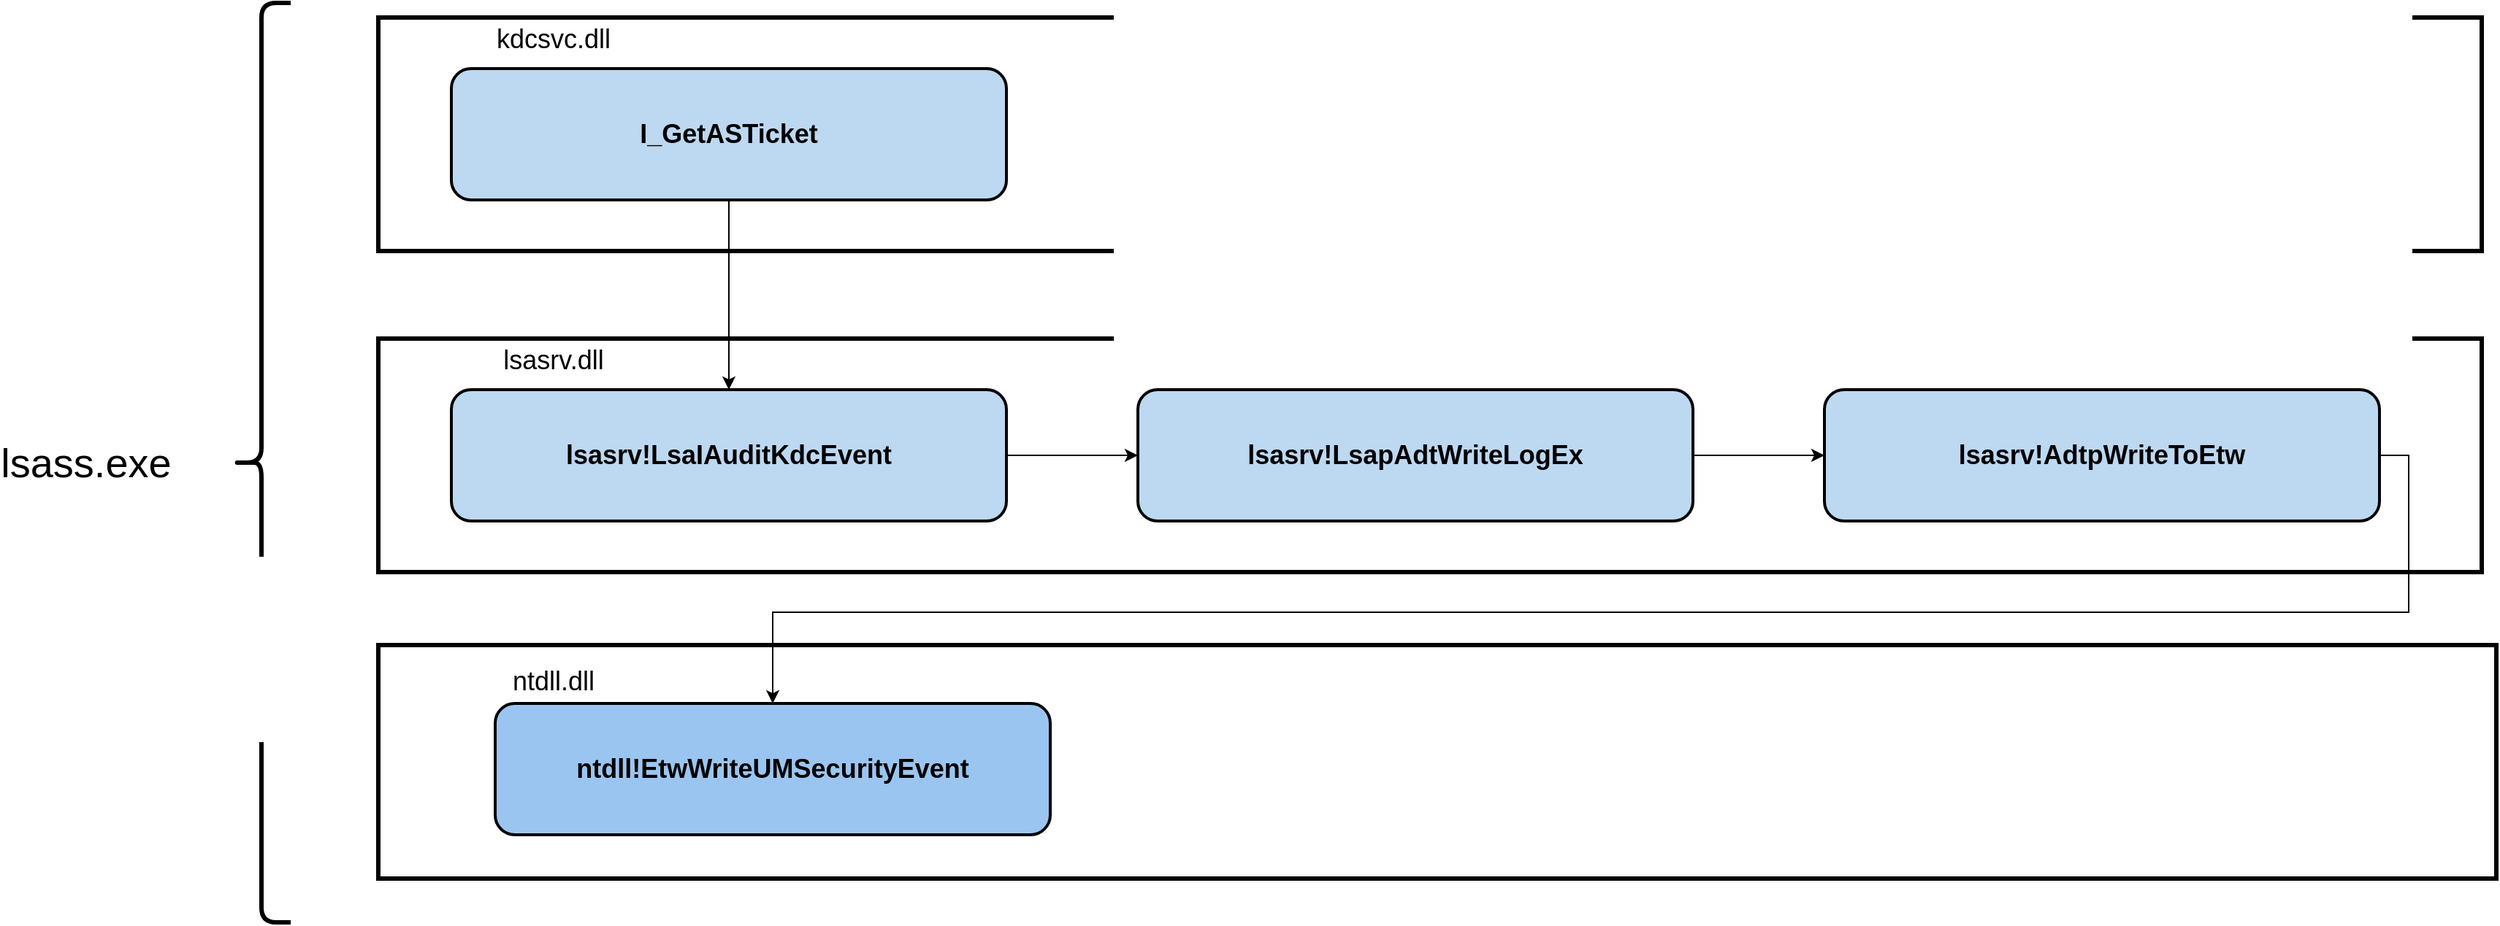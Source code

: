 <mxfile version="20.4.2" type="google"><diagram id="XrTznL6IfkphnUZHQlsX" name="Page-1"><mxGraphModel grid="1" page="1" gridSize="10" guides="1" tooltips="1" connect="1" arrows="1" fold="1" pageScale="1" pageWidth="850" pageHeight="1100" math="0" shadow="0"><root><mxCell id="0"/><mxCell id="1" parent="0"/><mxCell id="h5ppz0Rx0G5cD0LQZgPu-1" value="" style="rounded=0;whiteSpace=wrap;html=1;fontSize=20;strokeWidth=3;" vertex="1" parent="1"><mxGeometry x="790" y="1770" width="1450" height="160" as="geometry"/></mxCell><mxCell id="h5ppz0Rx0G5cD0LQZgPu-2" value="" style="rounded=0;whiteSpace=wrap;html=1;fontSize=20;strokeWidth=3;" vertex="1" parent="1"><mxGeometry x="790" y="1560" width="1440" height="160" as="geometry"/></mxCell><mxCell id="h5ppz0Rx0G5cD0LQZgPu-3" value="&lt;span style=&quot;font-size: 28px;&quot;&gt;lsass.exe&lt;/span&gt;" style="text;html=1;strokeColor=none;fillColor=none;align=center;verticalAlign=middle;whiteSpace=wrap;rounded=0;" vertex="1" parent="1"><mxGeometry x="560" y="1630" width="60" height="30" as="geometry"/></mxCell><mxCell id="h5ppz0Rx0G5cD0LQZgPu-4" value="" style="shape=curlyBracket;whiteSpace=wrap;html=1;rounded=1;fontSize=20;strokeWidth=3;" vertex="1" parent="1"><mxGeometry x="690" y="1330" width="40" height="630" as="geometry"/></mxCell><mxCell id="h5ppz0Rx0G5cD0LQZgPu-5" value="&lt;font style=&quot;font-size: 18px;&quot;&gt;lsasrv.dll&lt;/font&gt;" style="text;html=1;strokeColor=none;fillColor=none;align=center;verticalAlign=middle;whiteSpace=wrap;rounded=0;" vertex="1" parent="1"><mxGeometry x="880" y="1560" width="60" height="30" as="geometry"/></mxCell><mxCell id="h5ppz0Rx0G5cD0LQZgPu-6" style="edgeStyle=orthogonalEdgeStyle;rounded=0;orthogonalLoop=1;jettySize=auto;html=1;exitX=1;exitY=0.5;exitDx=0;exitDy=0;entryX=0.5;entryY=0;entryDx=0;entryDy=0;" edge="1" parent="1" source="h5ppz0Rx0G5cD0LQZgPu-7" target="h5ppz0Rx0G5cD0LQZgPu-13"><mxGeometry relative="1" as="geometry"/></mxCell><mxCell id="h5ppz0Rx0G5cD0LQZgPu-7" value="&lt;b&gt;lsasrv!AdtpWriteToEtw&lt;/b&gt;" style="rounded=1;whiteSpace=wrap;html=1;fontSize=18;strokeWidth=2;fillColor=#BDD8F1;" vertex="1" parent="1"><mxGeometry x="1780" y="1595" width="380" height="90" as="geometry"/></mxCell><mxCell id="h5ppz0Rx0G5cD0LQZgPu-8" style="edgeStyle=none;rounded=0;orthogonalLoop=1;jettySize=auto;html=1;exitX=1;exitY=0.5;exitDx=0;exitDy=0;entryX=0;entryY=0.5;entryDx=0;entryDy=0;" edge="1" parent="1" source="h5ppz0Rx0G5cD0LQZgPu-9" target="h5ppz0Rx0G5cD0LQZgPu-7"><mxGeometry relative="1" as="geometry"/></mxCell><mxCell id="h5ppz0Rx0G5cD0LQZgPu-9" value="&lt;b&gt;lsasrv!LsapAdtWriteLogEx&lt;/b&gt;" style="rounded=1;whiteSpace=wrap;html=1;fontSize=18;strokeWidth=2;fillColor=#BDD8F1;" vertex="1" parent="1"><mxGeometry x="1310" y="1595" width="380" height="90" as="geometry"/></mxCell><mxCell id="h5ppz0Rx0G5cD0LQZgPu-10" style="rounded=0;orthogonalLoop=1;jettySize=auto;html=1;exitX=1;exitY=0.5;exitDx=0;exitDy=0;entryX=0;entryY=0.5;entryDx=0;entryDy=0;" edge="1" parent="1" source="h5ppz0Rx0G5cD0LQZgPu-11" target="h5ppz0Rx0G5cD0LQZgPu-9"><mxGeometry relative="1" as="geometry"/></mxCell><mxCell id="h5ppz0Rx0G5cD0LQZgPu-11" value="&lt;b&gt;lsasrv!LsaIAuditKdcEvent&lt;/b&gt;" style="rounded=1;whiteSpace=wrap;html=1;fontSize=18;strokeWidth=2;fillColor=#BDD8F1;" vertex="1" parent="1"><mxGeometry x="840" y="1595" width="380" height="90" as="geometry"/></mxCell><mxCell id="h5ppz0Rx0G5cD0LQZgPu-12" value="&lt;font style=&quot;font-size: 18px;&quot;&gt;ntdll.dll&lt;/font&gt;" style="text;html=1;strokeColor=none;fillColor=none;align=center;verticalAlign=middle;whiteSpace=wrap;rounded=0;" vertex="1" parent="1"><mxGeometry x="880" y="1780" width="60" height="30" as="geometry"/></mxCell><mxCell id="h5ppz0Rx0G5cD0LQZgPu-13" value="&lt;b&gt;ntdll!EtwWriteUMSecurityEvent&lt;/b&gt;" style="rounded=1;whiteSpace=wrap;html=1;fontSize=18;strokeWidth=2;fillColor=#9BC5F1;" vertex="1" parent="1"><mxGeometry x="870" y="1810" width="380" height="90" as="geometry"/></mxCell><mxCell id="h5ppz0Rx0G5cD0LQZgPu-21" value="" style="rounded=0;whiteSpace=wrap;html=1;fontSize=20;strokeWidth=3;" vertex="1" parent="1"><mxGeometry x="790" y="1340" width="1440" height="160" as="geometry"/></mxCell><mxCell id="h5ppz0Rx0G5cD0LQZgPu-22" value="&lt;font style=&quot;font-size: 18px;&quot;&gt;kdcsvc.dll&lt;/font&gt;" style="text;html=1;strokeColor=none;fillColor=none;align=center;verticalAlign=middle;whiteSpace=wrap;rounded=0;" vertex="1" parent="1"><mxGeometry x="880" y="1340" width="60" height="30" as="geometry"/></mxCell><mxCell id="h5ppz0Rx0G5cD0LQZgPu-28" style="edgeStyle=orthogonalEdgeStyle;rounded=0;orthogonalLoop=1;jettySize=auto;html=1;" edge="1" parent="1" source="h5ppz0Rx0G5cD0LQZgPu-25" target="h5ppz0Rx0G5cD0LQZgPu-11"><mxGeometry relative="1" as="geometry"/></mxCell><mxCell id="h5ppz0Rx0G5cD0LQZgPu-25" value="&lt;b&gt;I_GetASTicket&lt;/b&gt;" style="rounded=1;whiteSpace=wrap;html=1;fontSize=18;strokeWidth=2;fillColor=#BDD8F1;" vertex="1" parent="1"><mxGeometry x="840" y="1375" width="380" height="90" as="geometry"/></mxCell></root></mxGraphModel></diagram></mxfile>